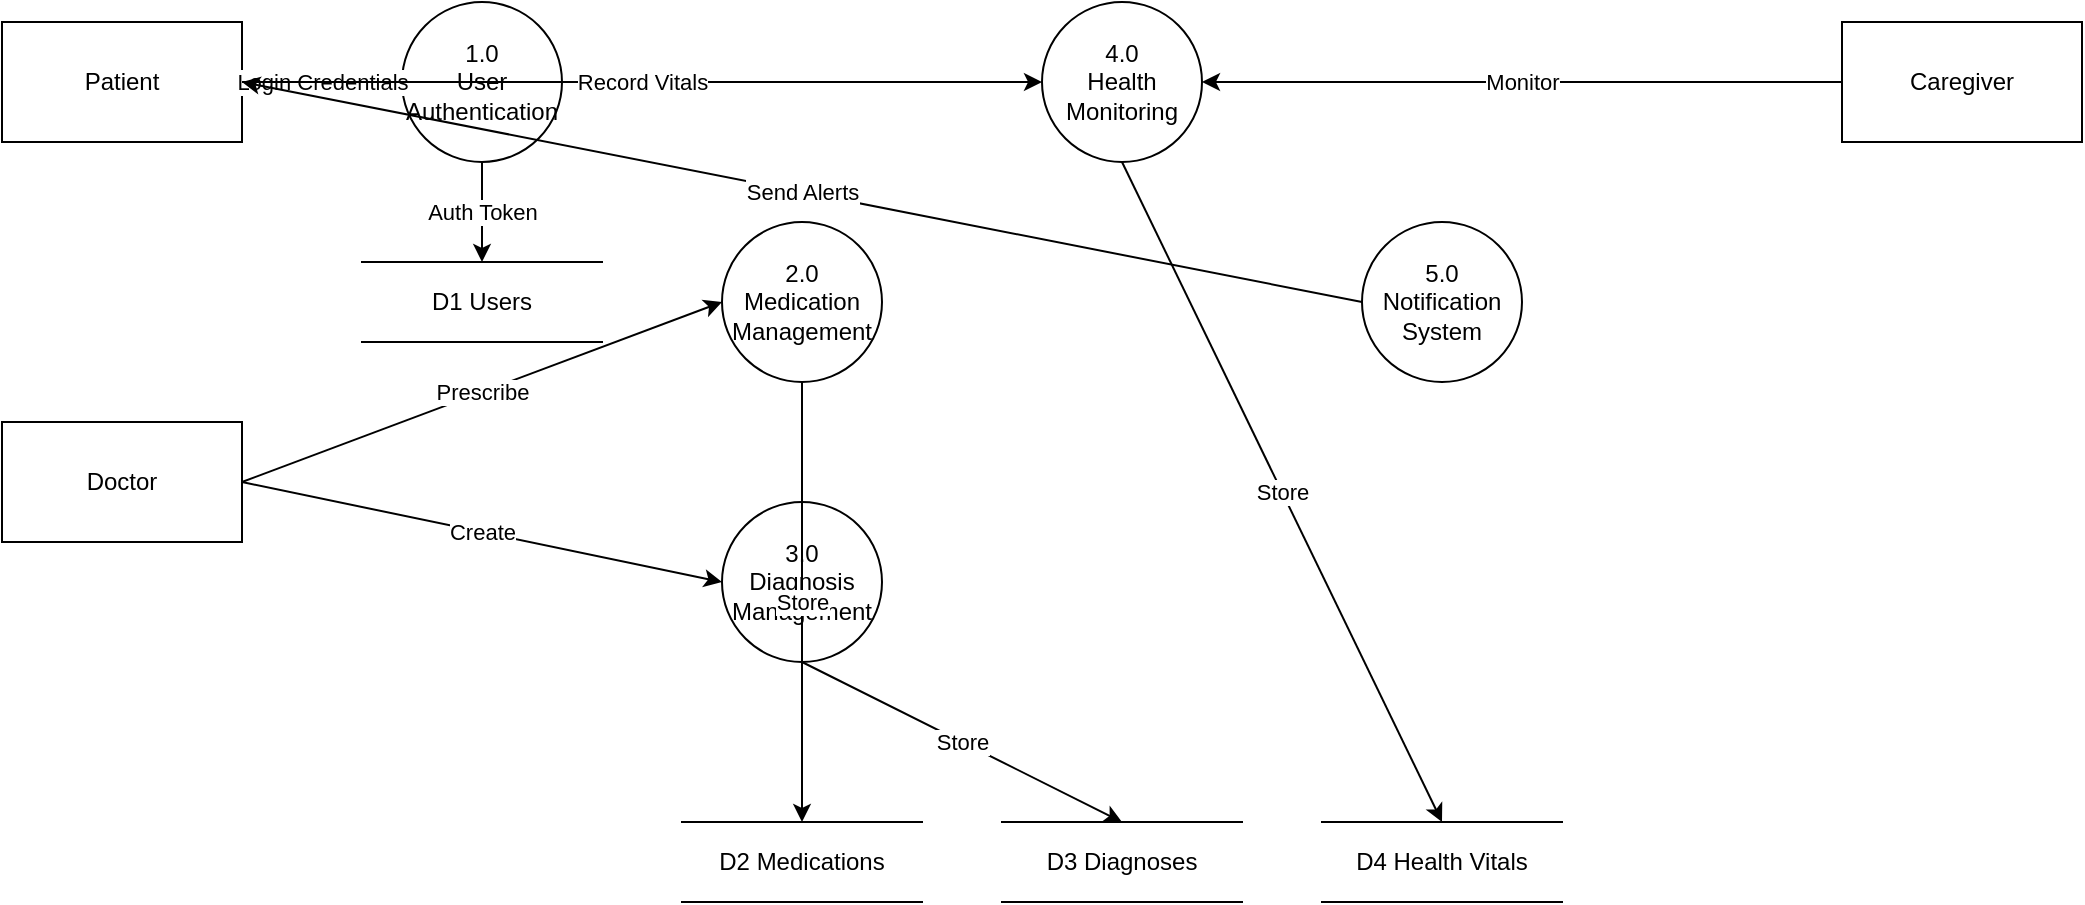 <?xml version="1.0" encoding="UTF-8"?>
<mxfile version="21.1.1" type="device">
  <diagram id="data-flow-diagram" name="Data Flow Diagram">
    <mxGraphModel dx="1422" dy="798" grid="1" gridSize="10" guides="1" tooltips="1" connect="1" arrows="1" fold="1" page="1" pageScale="1" pageWidth="1169" pageHeight="827" math="0" shadow="0">
      <root>
        <mxCell id="0" />
        <mxCell id="1" parent="0" />
        
        <!-- External Entities -->
        <mxCell id="2" value="Patient" style="rounded=0;whiteSpace=wrap;html=1;" vertex="1" parent="1">
          <mxGeometry x="40" y="200" width="120" height="60" as="geometry" />
        </mxCell>
        
        <mxCell id="3" value="Doctor" style="rounded=0;whiteSpace=wrap;html=1;" vertex="1" parent="1">
          <mxGeometry x="40" y="400" width="120" height="60" as="geometry" />
        </mxCell>
        
        <mxCell id="4" value="Caregiver" style="rounded=0;whiteSpace=wrap;html=1;" vertex="1" parent="1">
          <mxGeometry x="960" y="200" width="120" height="60" as="geometry" />
        </mxCell>
        
        <!-- Processes -->
        <mxCell id="5" value="1.0&#xa;User&#xa;Authentication" style="ellipse;whiteSpace=wrap;html=1;aspect=fixed;" vertex="1" parent="1">
          <mxGeometry x="240" y="190" width="80" height="80" as="geometry" />
        </mxCell>
        
        <mxCell id="6" value="2.0&#xa;Medication&#xa;Management" style="ellipse;whiteSpace=wrap;html=1;aspect=fixed;" vertex="1" parent="1">
          <mxGeometry x="400" y="300" width="80" height="80" as="geometry" />
        </mxCell>
        
        <mxCell id="7" value="3.0&#xa;Diagnosis&#xa;Management" style="ellipse;whiteSpace=wrap;html=1;aspect=fixed;" vertex="1" parent="1">
          <mxGeometry x="400" y="440" width="80" height="80" as="geometry" />
        </mxCell>
        
        <mxCell id="8" value="4.0&#xa;Health&#xa;Monitoring" style="ellipse;whiteSpace=wrap;html=1;aspect=fixed;" vertex="1" parent="1">
          <mxGeometry x="560" y="190" width="80" height="80" as="geometry" />
        </mxCell>
        
        <mxCell id="9" value="5.0&#xa;Notification&#xa;System" style="ellipse;whiteSpace=wrap;html=1;aspect=fixed;" vertex="1" parent="1">
          <mxGeometry x="720" y="300" width="80" height="80" as="geometry" />
        </mxCell>
        
        <!-- Data Stores -->
        <mxCell id="10" value="D1 Users" style="shape=partialRectangle;whiteSpace=wrap;html=1;left=0;right=0;fillColor=none;" vertex="1" parent="1">
          <mxGeometry x="220" y="320" width="120" height="40" as="geometry" />
        </mxCell>
        
        <mxCell id="11" value="D2 Medications" style="shape=partialRectangle;whiteSpace=wrap;html=1;left=0;right=0;fillColor=none;" vertex="1" parent="1">
          <mxGeometry x="380" y="600" width="120" height="40" as="geometry" />
        </mxCell>
        
        <mxCell id="12" value="D3 Diagnoses" style="shape=partialRectangle;whiteSpace=wrap;html=1;left=0;right=0;fillColor=none;" vertex="1" parent="1">
          <mxGeometry x="540" y="600" width="120" height="40" as="geometry" />
        </mxCell>
        
        <mxCell id="13" value="D4 Health Vitals" style="shape=partialRectangle;whiteSpace=wrap;html=1;left=0;right=0;fillColor=none;" vertex="1" parent="1">
          <mxGeometry x="700" y="600" width="120" height="40" as="geometry" />
        </mxCell>
        
        <!-- Data Flows -->
        <!-- Authentication Flows -->
        <mxCell id="14" value="Login Credentials" style="endArrow=classic;html=1;exitX=1;exitY=0.5;entryX=0;entryY=0.5;" edge="1" parent="1" source="2" target="5">
          <mxGeometry relative="1" as="geometry" />
        </mxCell>
        
        <mxCell id="15" value="Auth Token" style="endArrow=classic;html=1;exitX=0.5;exitY=1;entryX=0.5;entryY=0;" edge="1" parent="1" source="5" target="10">
          <mxGeometry relative="1" as="geometry" />
        </mxCell>
        
        <!-- Medication Flows -->
        <mxCell id="16" value="Prescribe" style="endArrow=classic;html=1;exitX=1;exitY=0.5;entryX=0;entryY=0.5;" edge="1" parent="1" source="3" target="6">
          <mxGeometry relative="1" as="geometry" />
        </mxCell>
        
        <mxCell id="17" value="Store" style="endArrow=classic;html=1;exitX=0.5;exitY=1;entryX=0.5;entryY=0;" edge="1" parent="1" source="6" target="11">
          <mxGeometry relative="1" as="geometry" />
        </mxCell>
        
        <!-- Diagnosis Flows -->
        <mxCell id="18" value="Create" style="endArrow=classic;html=1;exitX=1;exitY=0.5;entryX=0;entryY=0.5;" edge="1" parent="1" source="3" target="7">
          <mxGeometry relative="1" as="geometry" />
        </mxCell>
        
        <mxCell id="19" value="Store" style="endArrow=classic;html=1;exitX=0.5;exitY=1;entryX=0.5;entryY=0;" edge="1" parent="1" source="7" target="12">
          <mxGeometry relative="1" as="geometry" />
        </mxCell>
        
        <!-- Health Monitoring Flows -->
        <mxCell id="20" value="Record Vitals" style="endArrow=classic;html=1;exitX=1;exitY=0.5;entryX=0;entryY=0.5;" edge="1" parent="1" source="2" target="8">
          <mxGeometry relative="1" as="geometry" />
        </mxCell>
        
        <mxCell id="21" value="Store" style="endArrow=classic;html=1;exitX=0.5;exitY=1;entryX=0.5;entryY=0;" edge="1" parent="1" source="8" target="13">
          <mxGeometry relative="1" as="geometry" />
        </mxCell>
        
        <!-- Notification Flows -->
        <mxCell id="22" value="Send Alerts" style="endArrow=classic;html=1;exitX=0;exitY=0.5;entryX=1;entryY=0.5;" edge="1" parent="1" source="9" target="2">
          <mxGeometry relative="1" as="geometry" />
        </mxCell>
        
        <mxCell id="23" value="Monitor" style="endArrow=classic;html=1;exitX=0;exitY=0.5;entryX=1;entryY=0.5;" edge="1" parent="1" source="4" target="8">
          <mxGeometry relative="1" as="geometry" />
        </mxCell>
        
      </root>
    </mxGraphModel>
  </diagram>
</mxfile>
